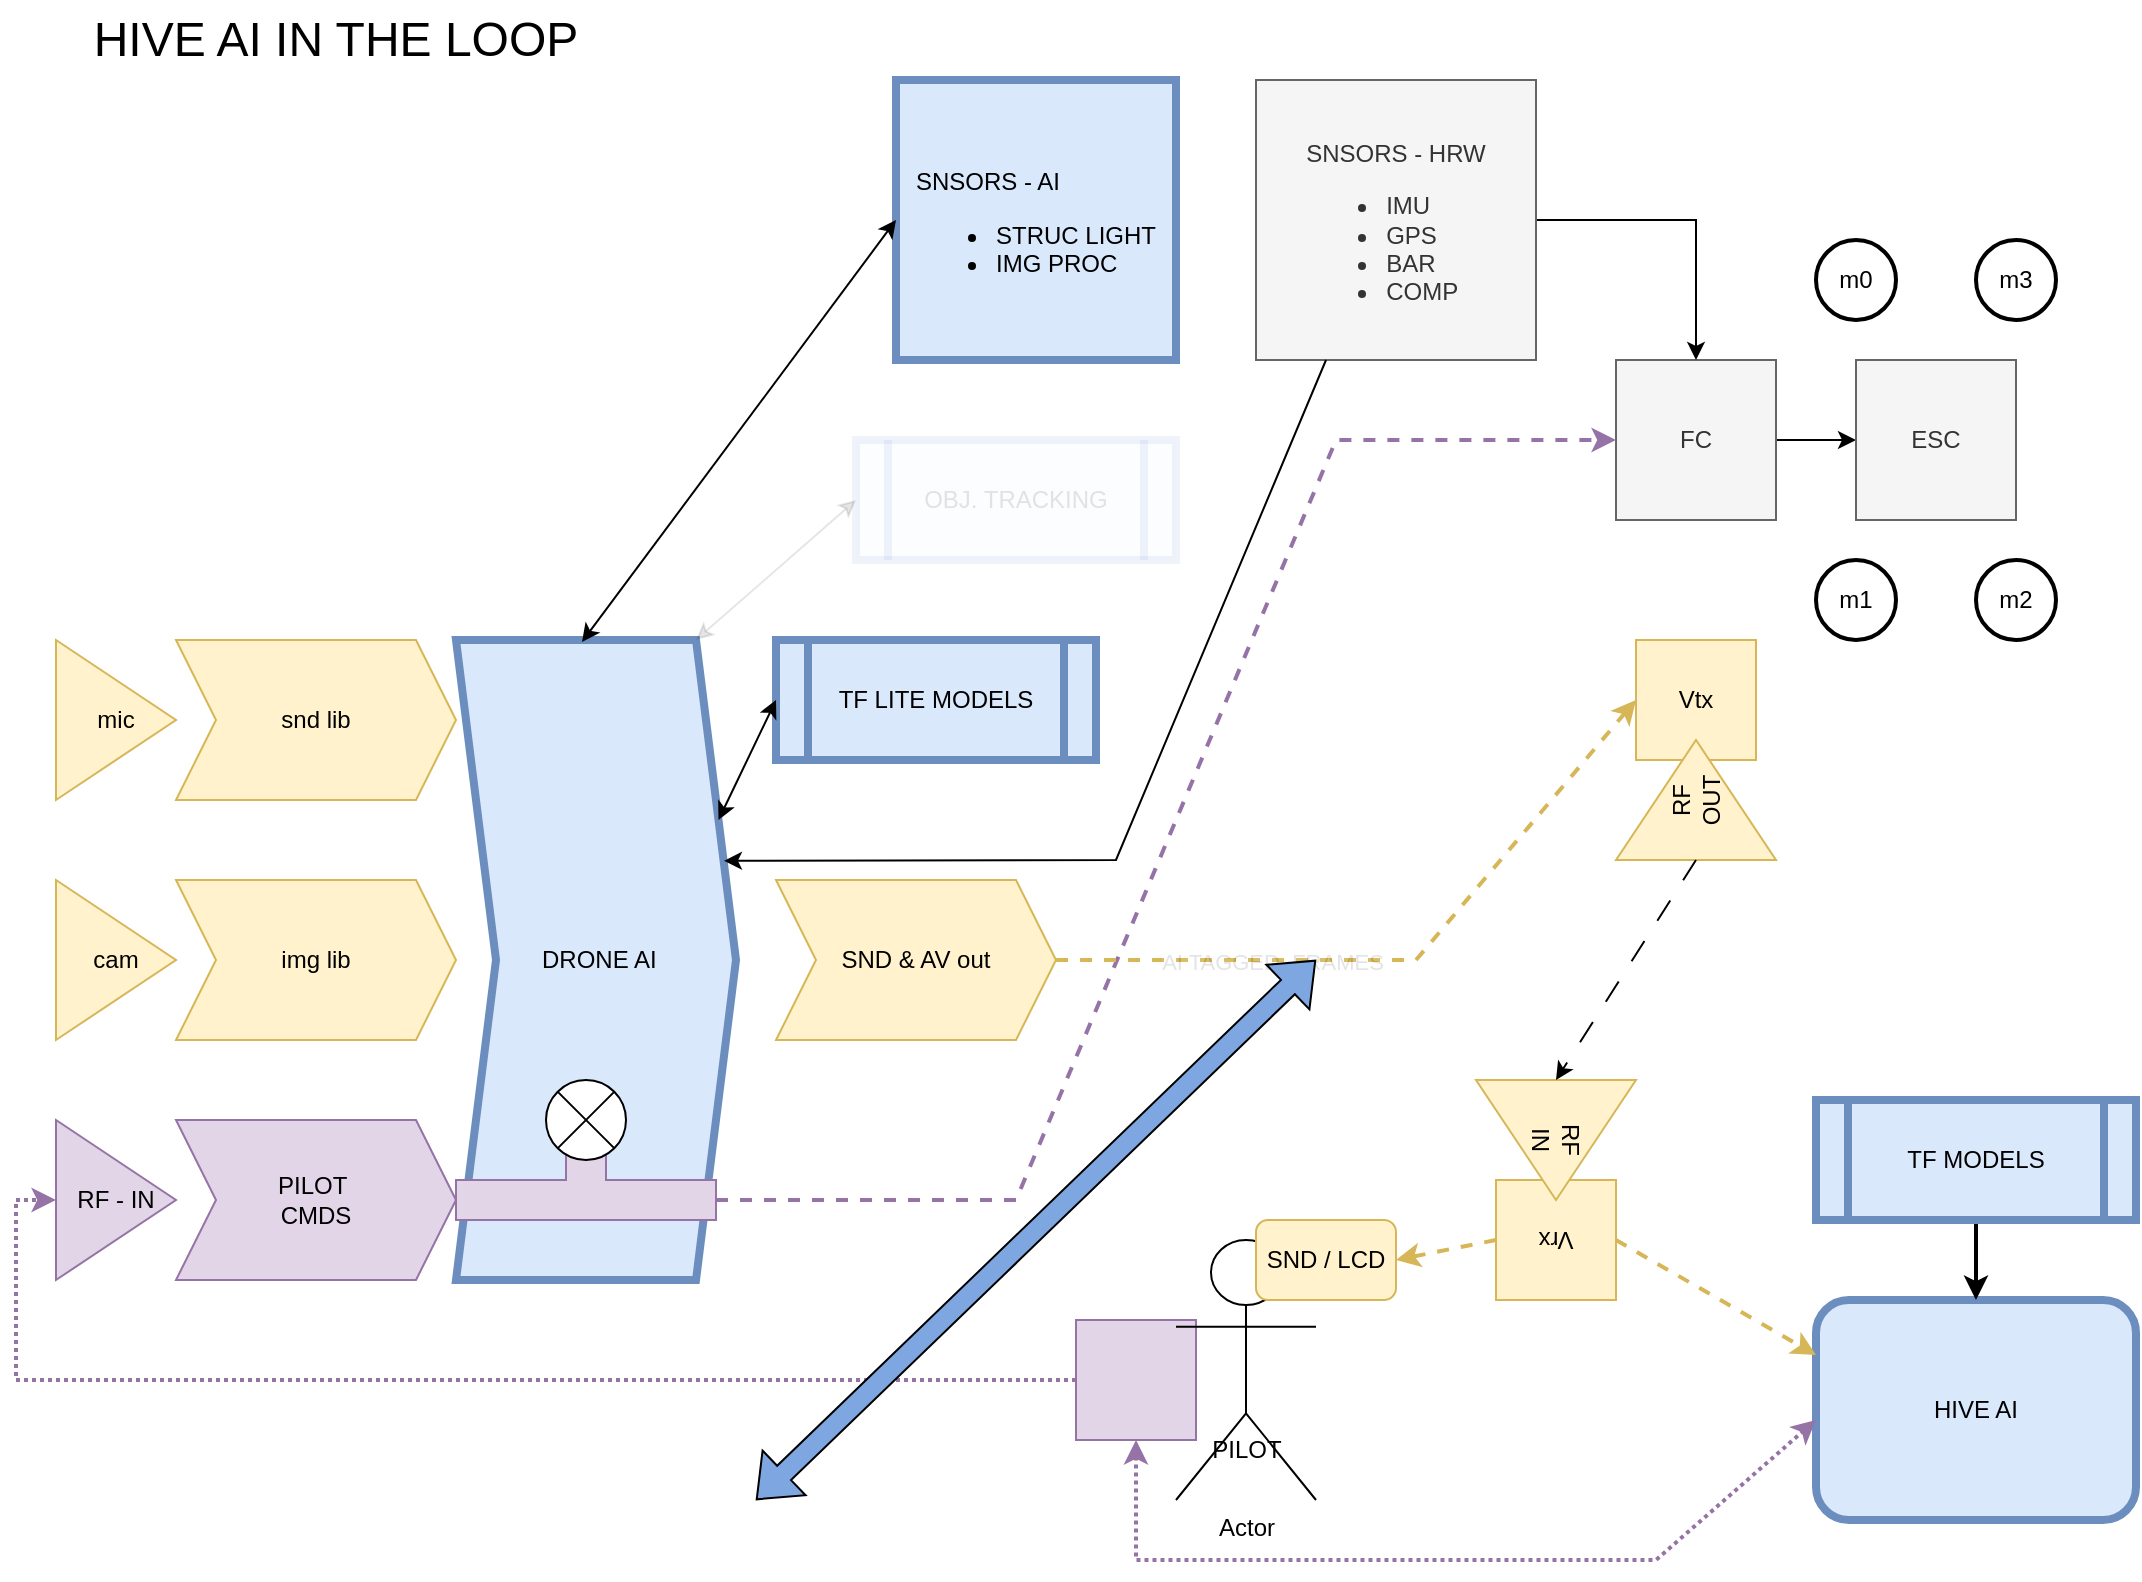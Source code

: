 <mxfile version="23.1.1" type="github">
  <diagram name="Page-1" id="fXT3vuanvutzZHE2cfc6">
    <mxGraphModel dx="1434" dy="822" grid="1" gridSize="10" guides="1" tooltips="1" connect="1" arrows="1" fold="1" page="1" pageScale="1" pageWidth="1100" pageHeight="850" math="0" shadow="0">
      <root>
        <mxCell id="0" />
        <mxCell id="1" parent="0" />
        <mxCell id="ryT2o7gFrRwiRls5OtG9-1" value="&lt;div&gt;cam&lt;/div&gt;" style="triangle;whiteSpace=wrap;html=1;fillColor=#fff2cc;strokeColor=#d6b656;" parent="1" vertex="1">
          <mxGeometry x="40" y="480" width="60" height="80" as="geometry" />
        </mxCell>
        <mxCell id="ryT2o7gFrRwiRls5OtG9-2" value="img lib" style="shape=step;perimeter=stepPerimeter;whiteSpace=wrap;html=1;fixedSize=1;fillColor=#fff2cc;strokeColor=#d6b656;" parent="1" vertex="1">
          <mxGeometry x="100" y="480" width="140" height="80" as="geometry" />
        </mxCell>
        <mxCell id="ryT2o7gFrRwiRls5OtG9-16" style="edgeStyle=orthogonalEdgeStyle;rounded=0;orthogonalLoop=1;jettySize=auto;html=1;entryX=0;entryY=0.5;entryDx=0;entryDy=0;" parent="1" source="ryT2o7gFrRwiRls5OtG9-3" target="ryT2o7gFrRwiRls5OtG9-4" edge="1">
          <mxGeometry relative="1" as="geometry" />
        </mxCell>
        <mxCell id="ryT2o7gFrRwiRls5OtG9-3" value="FC" style="whiteSpace=wrap;html=1;aspect=fixed;fillColor=#f5f5f5;fontColor=#333333;strokeColor=#666666;" parent="1" vertex="1">
          <mxGeometry x="820" y="220" width="80" height="80" as="geometry" />
        </mxCell>
        <mxCell id="ryT2o7gFrRwiRls5OtG9-4" value="&lt;div&gt;ESC&lt;/div&gt;" style="whiteSpace=wrap;html=1;aspect=fixed;fillColor=#f5f5f5;fontColor=#333333;strokeColor=#666666;" parent="1" vertex="1">
          <mxGeometry x="940" y="220" width="80" height="80" as="geometry" />
        </mxCell>
        <mxCell id="ryT2o7gFrRwiRls5OtG9-5" value="mic" style="triangle;whiteSpace=wrap;html=1;fillColor=#fff2cc;strokeColor=#d6b656;" parent="1" vertex="1">
          <mxGeometry x="40" y="360" width="60" height="80" as="geometry" />
        </mxCell>
        <mxCell id="ryT2o7gFrRwiRls5OtG9-6" value="snd lib" style="shape=step;perimeter=stepPerimeter;whiteSpace=wrap;html=1;fixedSize=1;fillColor=#fff2cc;strokeColor=#d6b656;" parent="1" vertex="1">
          <mxGeometry x="100" y="360" width="140" height="80" as="geometry" />
        </mxCell>
        <mxCell id="ryT2o7gFrRwiRls5OtG9-7" value="m0" style="strokeWidth=2;html=1;shape=mxgraph.flowchart.start_2;whiteSpace=wrap;" parent="1" vertex="1">
          <mxGeometry x="920" y="160" width="40" height="40" as="geometry" />
        </mxCell>
        <mxCell id="ryT2o7gFrRwiRls5OtG9-8" value="m3" style="strokeWidth=2;html=1;shape=mxgraph.flowchart.start_2;whiteSpace=wrap;" parent="1" vertex="1">
          <mxGeometry x="1000" y="160" width="40" height="40" as="geometry" />
        </mxCell>
        <mxCell id="ryT2o7gFrRwiRls5OtG9-9" value="&lt;div&gt;m1&lt;/div&gt;" style="strokeWidth=2;html=1;shape=mxgraph.flowchart.start_2;whiteSpace=wrap;" parent="1" vertex="1">
          <mxGeometry x="920" y="320" width="40" height="40" as="geometry" />
        </mxCell>
        <mxCell id="ryT2o7gFrRwiRls5OtG9-10" value="&lt;div&gt;m2&lt;/div&gt;" style="strokeWidth=2;html=1;shape=mxgraph.flowchart.start_2;whiteSpace=wrap;" parent="1" vertex="1">
          <mxGeometry x="1000" y="320" width="40" height="40" as="geometry" />
        </mxCell>
        <mxCell id="ryT2o7gFrRwiRls5OtG9-15" style="edgeStyle=orthogonalEdgeStyle;rounded=0;orthogonalLoop=1;jettySize=auto;html=1;entryX=0.5;entryY=0;entryDx=0;entryDy=0;" parent="1" source="ryT2o7gFrRwiRls5OtG9-11" target="ryT2o7gFrRwiRls5OtG9-3" edge="1">
          <mxGeometry relative="1" as="geometry" />
        </mxCell>
        <mxCell id="ryT2o7gFrRwiRls5OtG9-11" value="&lt;div align=&quot;left&quot;&gt;&lt;br&gt;&lt;/div&gt;&lt;div align=&quot;left&quot;&gt;&lt;br&gt;&lt;/div&gt;&lt;div align=&quot;left&quot;&gt;&lt;br&gt;&lt;/div&gt;&lt;div align=&quot;left&quot;&gt;SNSORS - HRW&lt;br&gt;&lt;/div&gt;&lt;div align=&quot;left&quot;&gt;&lt;ul&gt;&lt;li&gt;IMU&lt;/li&gt;&lt;li&gt;GPS&lt;/li&gt;&lt;li&gt;BAR&lt;/li&gt;&lt;li&gt;COMP&lt;/li&gt;&lt;/ul&gt;&lt;/div&gt;&lt;div&gt;&lt;br&gt;&lt;/div&gt;&lt;div&gt;&lt;br&gt;&lt;/div&gt;" style="whiteSpace=wrap;html=1;aspect=fixed;fillColor=#f5f5f5;fontColor=#333333;strokeColor=#666666;" parent="1" vertex="1">
          <mxGeometry x="640" y="80" width="140" height="140" as="geometry" />
        </mxCell>
        <mxCell id="ryT2o7gFrRwiRls5OtG9-17" value="&lt;div align=&quot;left&quot;&gt;&lt;br&gt;&lt;/div&gt;&lt;div align=&quot;left&quot;&gt;&lt;br&gt;&lt;/div&gt;&lt;div align=&quot;left&quot;&gt;&lt;br&gt;&lt;/div&gt;&lt;div align=&quot;left&quot;&gt;SNSORS - AI&lt;br&gt;&lt;/div&gt;&lt;div align=&quot;left&quot;&gt;&lt;ul&gt;&lt;li&gt;STRUC LIGHT&lt;/li&gt;&lt;li&gt;IMG PROC&lt;/li&gt;&lt;/ul&gt;&lt;/div&gt;&lt;div&gt;&lt;br&gt;&lt;/div&gt;&lt;div&gt;&lt;br&gt;&lt;/div&gt;" style="whiteSpace=wrap;html=1;aspect=fixed;fillColor=#dae8fc;strokeColor=#6c8ebf;strokeWidth=4;glass=0;" parent="1" vertex="1">
          <mxGeometry x="460" y="80" width="140" height="140" as="geometry" />
        </mxCell>
        <mxCell id="ryT2o7gFrRwiRls5OtG9-20" value="RF - IN" style="triangle;whiteSpace=wrap;html=1;fillColor=#e1d5e7;strokeColor=#9673a6;" parent="1" vertex="1">
          <mxGeometry x="40" y="600" width="60" height="80" as="geometry" />
        </mxCell>
        <mxCell id="ryT2o7gFrRwiRls5OtG9-21" value="&lt;div&gt;PILOT&amp;nbsp;&lt;/div&gt;&lt;div&gt;CMDS&lt;/div&gt;" style="shape=step;perimeter=stepPerimeter;whiteSpace=wrap;html=1;fixedSize=1;fillColor=#e1d5e7;strokeColor=#9673a6;" parent="1" vertex="1">
          <mxGeometry x="100" y="600" width="140" height="80" as="geometry" />
        </mxCell>
        <mxCell id="ryT2o7gFrRwiRls5OtG9-22" value="Vtx" style="whiteSpace=wrap;html=1;aspect=fixed;fillColor=#fff2cc;strokeColor=#d6b656;" parent="1" vertex="1">
          <mxGeometry x="830" y="360" width="60" height="60" as="geometry" />
        </mxCell>
        <mxCell id="ryT2o7gFrRwiRls5OtG9-23" value="&lt;div&gt;RF&lt;/div&gt;&lt;div&gt;OUT&lt;/div&gt;" style="triangle;whiteSpace=wrap;html=1;rotation=-90;fillColor=#fff2cc;strokeColor=#d6b656;" parent="1" vertex="1">
          <mxGeometry x="830" y="400" width="60" height="80" as="geometry" />
        </mxCell>
        <mxCell id="ryT2o7gFrRwiRls5OtG9-33" style="edgeStyle=orthogonalEdgeStyle;rounded=0;orthogonalLoop=1;jettySize=auto;html=1;entryX=0;entryY=0.5;entryDx=0;entryDy=0;exitX=0;exitY=0.5;exitDx=0;exitDy=0;fillColor=#e1d5e7;strokeColor=#9673a6;strokeWidth=2;dashed=1;dashPattern=1 1;" parent="1" source="ryT2o7gFrRwiRls5OtG9-34" target="ryT2o7gFrRwiRls5OtG9-20" edge="1">
          <mxGeometry relative="1" as="geometry">
            <mxPoint x="610" y="730" as="sourcePoint" />
          </mxGeometry>
        </mxCell>
        <mxCell id="ryT2o7gFrRwiRls5OtG9-34" value="" style="whiteSpace=wrap;html=1;aspect=fixed;fillColor=#e1d5e7;strokeColor=#9673a6;" parent="1" vertex="1">
          <mxGeometry x="550" y="700" width="60" height="60" as="geometry" />
        </mxCell>
        <mxCell id="ryT2o7gFrRwiRls5OtG9-36" value="" style="endArrow=classic;html=1;rounded=0;exitX=0;exitY=0;exitDx=0;exitDy=10;exitPerimeter=0;entryX=0;entryY=0.5;entryDx=0;entryDy=0;strokeWidth=2;fillColor=#e1d5e7;strokeColor=#9673a6;dashed=1;" parent="1" source="ryT2o7gFrRwiRls5OtG9-35" target="ryT2o7gFrRwiRls5OtG9-3" edge="1">
          <mxGeometry width="50" height="50" relative="1" as="geometry">
            <mxPoint x="500" y="500" as="sourcePoint" />
            <mxPoint x="550" y="450" as="targetPoint" />
            <Array as="points">
              <mxPoint x="520" y="640" />
              <mxPoint x="680" y="260" />
            </Array>
          </mxGeometry>
        </mxCell>
        <mxCell id="ryT2o7gFrRwiRls5OtG9-37" value="" style="group;strokeWidth=4;strokeColor=none;" parent="1" vertex="1" connectable="0">
          <mxGeometry x="240" y="360" width="140" height="320" as="geometry" />
        </mxCell>
        <mxCell id="ryT2o7gFrRwiRls5OtG9-18" value="&lt;div&gt;&amp;nbsp;DRONE AI&lt;/div&gt;" style="shape=step;perimeter=stepPerimeter;whiteSpace=wrap;html=1;fixedSize=1;fillColor=#dae8fc;strokeColor=#6c8ebf;movable=1;resizable=1;rotatable=1;deletable=1;editable=1;locked=0;connectable=1;strokeWidth=4;" parent="ryT2o7gFrRwiRls5OtG9-37" vertex="1">
          <mxGeometry width="140" height="320" as="geometry" />
        </mxCell>
        <mxCell id="ryT2o7gFrRwiRls5OtG9-35" value="" style="shape=tee;whiteSpace=wrap;html=1;rotation=-180;fillColor=#e1d5e7;strokeColor=#9673a6;movable=1;resizable=1;rotatable=1;deletable=1;editable=1;locked=0;connectable=1;" parent="ryT2o7gFrRwiRls5OtG9-37" vertex="1">
          <mxGeometry y="250" width="130" height="40" as="geometry" />
        </mxCell>
        <mxCell id="ryT2o7gFrRwiRls5OtG9-43" value="" style="shape=sumEllipse;perimeter=ellipsePerimeter;whiteSpace=wrap;html=1;backgroundOutline=1;" parent="ryT2o7gFrRwiRls5OtG9-37" vertex="1">
          <mxGeometry x="45" y="220" width="40" height="40" as="geometry" />
        </mxCell>
        <mxCell id="ryT2o7gFrRwiRls5OtG9-38" value="SND &amp;amp; AV out" style="shape=step;perimeter=stepPerimeter;whiteSpace=wrap;html=1;fixedSize=1;fillColor=#fff2cc;strokeColor=#d6b656;" parent="1" vertex="1">
          <mxGeometry x="400" y="480" width="140" height="80" as="geometry" />
        </mxCell>
        <mxCell id="ryT2o7gFrRwiRls5OtG9-42" value="" style="endArrow=classic;html=1;rounded=0;exitX=1;exitY=0.5;exitDx=0;exitDy=0;entryX=0;entryY=0.5;entryDx=0;entryDy=0;fillColor=#fff2cc;strokeColor=#d6b656;strokeWidth=2;dashed=1;" parent="1" source="ryT2o7gFrRwiRls5OtG9-38" target="ryT2o7gFrRwiRls5OtG9-22" edge="1">
          <mxGeometry width="50" height="50" relative="1" as="geometry">
            <mxPoint x="500" y="420" as="sourcePoint" />
            <mxPoint x="550" y="370" as="targetPoint" />
            <Array as="points">
              <mxPoint x="720" y="520" />
            </Array>
          </mxGeometry>
        </mxCell>
        <mxCell id="ryT2o7gFrRwiRls5OtG9-62" value="&lt;div&gt;AI TAGGED&amp;nbsp; FRAMES&lt;/div&gt;" style="edgeLabel;html=1;align=center;verticalAlign=middle;resizable=0;points=[];textOpacity=10;" parent="ryT2o7gFrRwiRls5OtG9-42" vertex="1" connectable="0">
          <mxGeometry x="-0.383" y="-1" relative="1" as="geometry">
            <mxPoint as="offset" />
          </mxGeometry>
        </mxCell>
        <mxCell id="ryT2o7gFrRwiRls5OtG9-47" value="" style="group;rotation=-180;" parent="1" vertex="1" connectable="0">
          <mxGeometry x="750" y="580" width="80" height="110" as="geometry" />
        </mxCell>
        <mxCell id="ryT2o7gFrRwiRls5OtG9-45" value="&lt;div&gt;Vrx&lt;/div&gt;" style="whiteSpace=wrap;html=1;aspect=fixed;fillColor=#fff2cc;strokeColor=#d6b656;rotation=-180;" parent="ryT2o7gFrRwiRls5OtG9-47" vertex="1">
          <mxGeometry x="10" y="50" width="60" height="60" as="geometry" />
        </mxCell>
        <mxCell id="ryT2o7gFrRwiRls5OtG9-46" value="&lt;div&gt;RF&lt;/div&gt;&lt;div&gt;IN&lt;/div&gt;" style="triangle;whiteSpace=wrap;html=1;rotation=-270;fillColor=#fff2cc;strokeColor=#d6b656;" parent="ryT2o7gFrRwiRls5OtG9-47" vertex="1">
          <mxGeometry x="10" y="-10" width="60" height="80" as="geometry" />
        </mxCell>
        <mxCell id="ryT2o7gFrRwiRls5OtG9-52" value="" style="endArrow=classic;startArrow=classic;html=1;rounded=0;entryX=0;entryY=0.5;entryDx=0;entryDy=0;exitX=0.45;exitY=0.003;exitDx=0;exitDy=0;exitPerimeter=0;" parent="1" source="ryT2o7gFrRwiRls5OtG9-18" target="ryT2o7gFrRwiRls5OtG9-17" edge="1">
          <mxGeometry width="50" height="50" relative="1" as="geometry">
            <mxPoint x="500" y="470" as="sourcePoint" />
            <mxPoint x="550" y="420" as="targetPoint" />
          </mxGeometry>
        </mxCell>
        <mxCell id="ryT2o7gFrRwiRls5OtG9-53" value="" style="endArrow=classic;html=1;rounded=0;entryX=0;entryY=0.5;entryDx=0;entryDy=0;exitX=0;exitY=0.5;exitDx=0;exitDy=0;dashed=1;dashPattern=12 12;" parent="1" source="ryT2o7gFrRwiRls5OtG9-23" target="ryT2o7gFrRwiRls5OtG9-46" edge="1">
          <mxGeometry width="50" height="50" relative="1" as="geometry">
            <mxPoint x="500" y="500" as="sourcePoint" />
            <mxPoint x="550" y="450" as="targetPoint" />
          </mxGeometry>
        </mxCell>
        <mxCell id="ryT2o7gFrRwiRls5OtG9-57" value="" style="endArrow=classic;html=1;rounded=0;entryX=1;entryY=0.5;entryDx=0;entryDy=0;strokeWidth=2;fillColor=#fff2cc;strokeColor=#d6b656;dashed=1;exitX=1;exitY=0.5;exitDx=0;exitDy=0;" parent="1" source="ryT2o7gFrRwiRls5OtG9-45" target="ryT2o7gFrRwiRls5OtG9-54" edge="1">
          <mxGeometry width="50" height="50" relative="1" as="geometry">
            <mxPoint x="810" y="710" as="sourcePoint" />
            <mxPoint x="690" y="720" as="targetPoint" />
          </mxGeometry>
        </mxCell>
        <mxCell id="ryT2o7gFrRwiRls5OtG9-58" value="&lt;div&gt;HIVE AI&lt;/div&gt;" style="rounded=1;whiteSpace=wrap;html=1;fillColor=#dae8fc;strokeColor=#6c8ebf;strokeWidth=4;" parent="1" vertex="1">
          <mxGeometry x="920" y="690" width="160" height="110" as="geometry" />
        </mxCell>
        <mxCell id="ryT2o7gFrRwiRls5OtG9-59" value="" style="endArrow=classic;html=1;rounded=0;entryX=0;entryY=0.25;entryDx=0;entryDy=0;strokeWidth=2;fillColor=#fff2cc;strokeColor=#d6b656;dashed=1;exitX=0;exitY=0.5;exitDx=0;exitDy=0;textOpacity=10;" parent="1" source="ryT2o7gFrRwiRls5OtG9-45" target="ryT2o7gFrRwiRls5OtG9-58" edge="1">
          <mxGeometry width="50" height="50" relative="1" as="geometry">
            <mxPoint x="1000" y="650" as="sourcePoint" />
            <mxPoint x="950" y="660" as="targetPoint" />
          </mxGeometry>
        </mxCell>
        <mxCell id="ryT2o7gFrRwiRls5OtG9-60" value="" style="endArrow=classic;startArrow=classic;html=1;rounded=0;exitX=0.5;exitY=1;exitDx=0;exitDy=0;entryX=0;entryY=0.545;entryDx=0;entryDy=0;entryPerimeter=0;strokeWidth=2;fillColor=#e1d5e7;strokeColor=#9673a6;dashed=1;dashPattern=1 1;" parent="1" source="ryT2o7gFrRwiRls5OtG9-34" target="ryT2o7gFrRwiRls5OtG9-58" edge="1">
          <mxGeometry width="50" height="50" relative="1" as="geometry">
            <mxPoint x="720" y="740" as="sourcePoint" />
            <mxPoint x="910" y="750" as="targetPoint" />
            <Array as="points">
              <mxPoint x="580" y="820" />
              <mxPoint x="840" y="820" />
            </Array>
          </mxGeometry>
        </mxCell>
        <mxCell id="ryT2o7gFrRwiRls5OtG9-61" value="" style="group" parent="1" vertex="1" connectable="0">
          <mxGeometry x="600" y="660" width="110" height="130" as="geometry" />
        </mxCell>
        <mxCell id="ryT2o7gFrRwiRls5OtG9-27" value="Actor" style="shape=umlActor;verticalLabelPosition=bottom;verticalAlign=top;html=1;outlineConnect=0;" parent="ryT2o7gFrRwiRls5OtG9-61" vertex="1">
          <mxGeometry width="70" height="130" as="geometry" />
        </mxCell>
        <mxCell id="ryT2o7gFrRwiRls5OtG9-30" value="&lt;div&gt;PILOT&lt;/div&gt;" style="text;html=1;align=center;verticalAlign=middle;resizable=0;points=[];autosize=1;strokeColor=none;fillColor=none;" parent="ryT2o7gFrRwiRls5OtG9-61" vertex="1">
          <mxGeometry x="5" y="90" width="60" height="30" as="geometry" />
        </mxCell>
        <mxCell id="ryT2o7gFrRwiRls5OtG9-54" value="SND / LCD" style="rounded=1;whiteSpace=wrap;html=1;fillColor=#fff2cc;strokeColor=#d6b656;" parent="ryT2o7gFrRwiRls5OtG9-61" vertex="1">
          <mxGeometry x="40" y="-10" width="70" height="40" as="geometry" />
        </mxCell>
        <mxCell id="ryT2o7gFrRwiRls5OtG9-64" value="TF LITE MODELS" style="shape=process;whiteSpace=wrap;html=1;backgroundOutline=1;fillColor=#dae8fc;strokeColor=#6c8ebf;strokeWidth=4;" parent="1" vertex="1">
          <mxGeometry x="400" y="360" width="160" height="60" as="geometry" />
        </mxCell>
        <mxCell id="ryT2o7gFrRwiRls5OtG9-65" value="" style="endArrow=classic;startArrow=classic;html=1;rounded=0;entryX=0;entryY=0.5;entryDx=0;entryDy=0;exitX=1;exitY=0.25;exitDx=0;exitDy=0;" parent="1" source="ryT2o7gFrRwiRls5OtG9-18" target="ryT2o7gFrRwiRls5OtG9-64" edge="1">
          <mxGeometry width="50" height="50" relative="1" as="geometry">
            <mxPoint x="570" y="490" as="sourcePoint" />
            <mxPoint x="620" y="440" as="targetPoint" />
          </mxGeometry>
        </mxCell>
        <mxCell id="n2oy-H6I7TYns77ilxJf-6" value="" style="edgeStyle=orthogonalEdgeStyle;rounded=0;orthogonalLoop=1;jettySize=auto;html=1;strokeWidth=2;" parent="1" source="ryT2o7gFrRwiRls5OtG9-66" edge="1">
          <mxGeometry relative="1" as="geometry">
            <mxPoint x="1000" y="690" as="targetPoint" />
          </mxGeometry>
        </mxCell>
        <mxCell id="ryT2o7gFrRwiRls5OtG9-66" value="TF MODELS" style="shape=process;whiteSpace=wrap;html=1;backgroundOutline=1;fillColor=#dae8fc;strokeColor=#6c8ebf;strokeWidth=4;" parent="1" vertex="1">
          <mxGeometry x="920" y="590" width="160" height="60" as="geometry" />
        </mxCell>
        <mxCell id="n2oy-H6I7TYns77ilxJf-7" value="&lt;font style=&quot;font-size: 24px;&quot;&gt;HIVE AI IN THE LOOP&lt;/font&gt;" style="text;strokeColor=none;align=center;fillColor=none;html=1;verticalAlign=middle;whiteSpace=wrap;rounded=0;" parent="1" vertex="1">
          <mxGeometry x="40" y="40" width="280" height="40" as="geometry" />
        </mxCell>
        <mxCell id="n2oy-H6I7TYns77ilxJf-8" value="OBJ. TRACKING" style="shape=process;whiteSpace=wrap;html=1;backgroundOutline=1;fillColor=#dae8fc;strokeColor=#6c8ebf;strokeWidth=4;opacity=10;textOpacity=10;" parent="1" vertex="1">
          <mxGeometry x="440" y="260" width="160" height="60" as="geometry" />
        </mxCell>
        <mxCell id="n2oy-H6I7TYns77ilxJf-9" value="" style="endArrow=classic;startArrow=classic;html=1;rounded=0;entryX=0;entryY=0.5;entryDx=0;entryDy=0;opacity=10;textOpacity=10;" parent="1" target="n2oy-H6I7TYns77ilxJf-8" edge="1">
          <mxGeometry width="50" height="50" relative="1" as="geometry">
            <mxPoint x="360" y="360" as="sourcePoint" />
            <mxPoint x="660" y="340" as="targetPoint" />
          </mxGeometry>
        </mxCell>
        <mxCell id="Zxs31MVd2mEnDbDgq2Lo-2" value="" style="endArrow=classic;html=1;rounded=0;exitX=0.25;exitY=1;exitDx=0;exitDy=0;entryX=0.957;entryY=0.345;entryDx=0;entryDy=0;entryPerimeter=0;" parent="1" source="ryT2o7gFrRwiRls5OtG9-11" target="ryT2o7gFrRwiRls5OtG9-18" edge="1">
          <mxGeometry width="50" height="50" relative="1" as="geometry">
            <mxPoint x="610" y="460" as="sourcePoint" />
            <mxPoint x="660" y="410" as="targetPoint" />
            <Array as="points">
              <mxPoint x="570" y="470" />
            </Array>
          </mxGeometry>
        </mxCell>
        <mxCell id="0P7V8_lbp86NWPsEJCMJ-2" value="" style="shape=flexArrow;endArrow=classic;startArrow=classic;html=1;rounded=0;fillColor=#7EA6E0;" edge="1" parent="1">
          <mxGeometry width="100" height="100" relative="1" as="geometry">
            <mxPoint x="390" y="790" as="sourcePoint" />
            <mxPoint x="670" y="520" as="targetPoint" />
          </mxGeometry>
        </mxCell>
      </root>
    </mxGraphModel>
  </diagram>
</mxfile>

